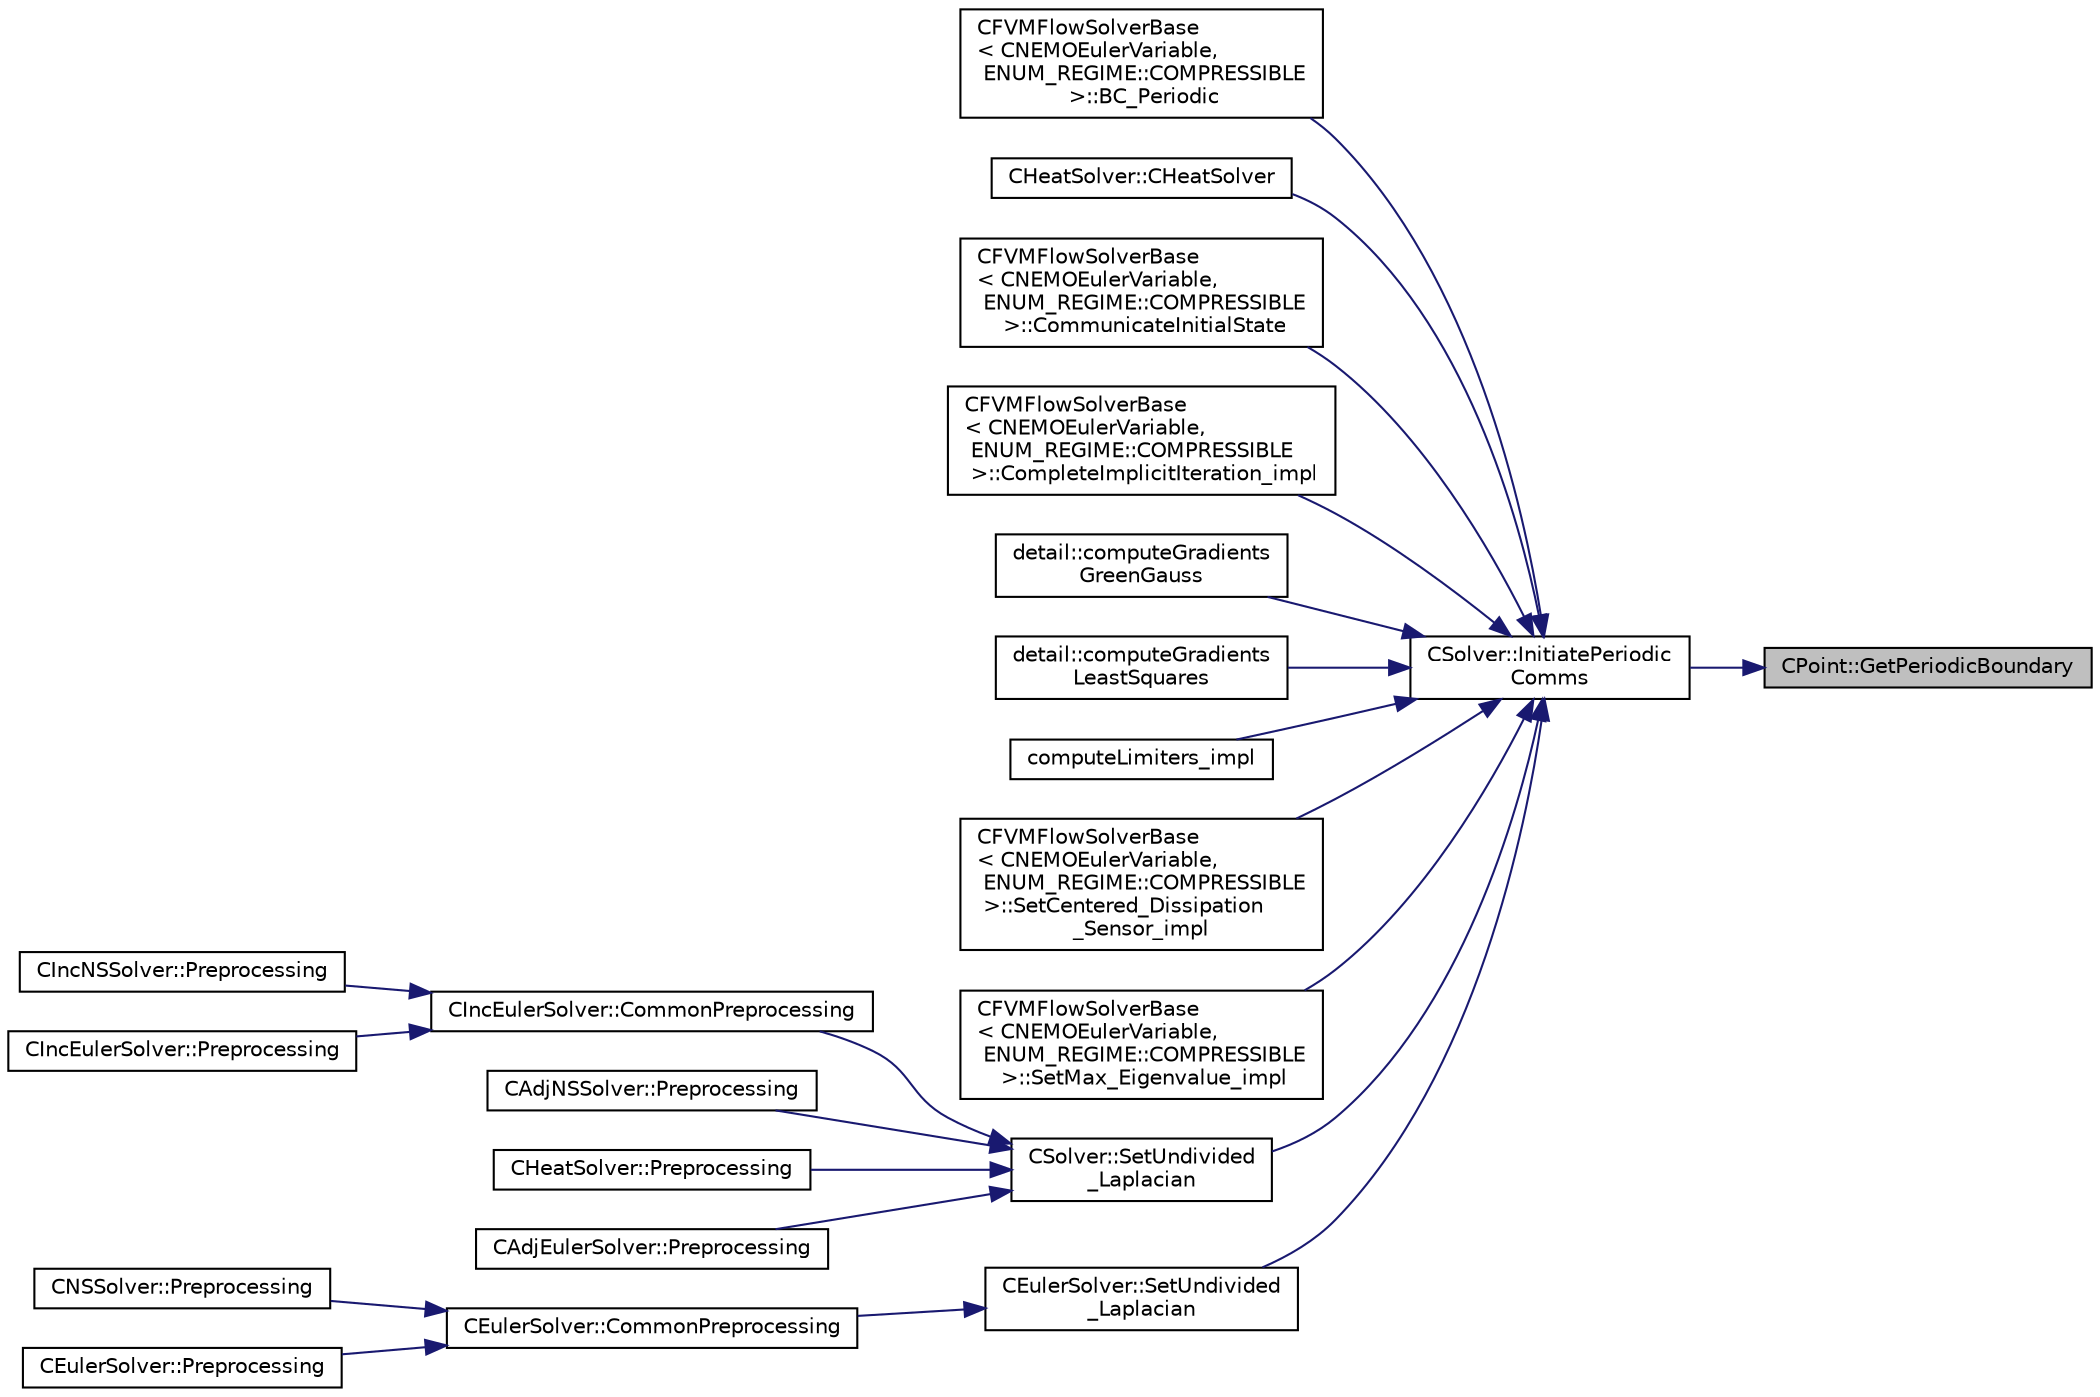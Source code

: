 digraph "CPoint::GetPeriodicBoundary"
{
 // LATEX_PDF_SIZE
  edge [fontname="Helvetica",fontsize="10",labelfontname="Helvetica",labelfontsize="10"];
  node [fontname="Helvetica",fontsize="10",shape=record];
  rankdir="RL";
  Node1 [label="CPoint::GetPeriodicBoundary",height=0.2,width=0.4,color="black", fillcolor="grey75", style="filled", fontcolor="black",tooltip="Provides information about if a point belongs to a periodic boundary (without MPI)."];
  Node1 -> Node2 [dir="back",color="midnightblue",fontsize="10",style="solid",fontname="Helvetica"];
  Node2 [label="CSolver::InitiatePeriodic\lComms",height=0.2,width=0.4,color="black", fillcolor="white", style="filled",URL="$classCSolver.html#a1a6e3eee698f471925178d422a0c3724",tooltip="Routine to load a solver quantity into the data structures for MPI periodic communication and to laun..."];
  Node2 -> Node3 [dir="back",color="midnightblue",fontsize="10",style="solid",fontname="Helvetica"];
  Node3 [label="CFVMFlowSolverBase\l\< CNEMOEulerVariable,\l ENUM_REGIME::COMPRESSIBLE\l \>::BC_Periodic",height=0.2,width=0.4,color="black", fillcolor="white", style="filled",URL="$classCFVMFlowSolverBase.html#a24ebe4d462bbef07ec992c8c4d3e3aa3",tooltip="Impose a periodic boundary condition by summing contributions from the complete control volume."];
  Node2 -> Node4 [dir="back",color="midnightblue",fontsize="10",style="solid",fontname="Helvetica"];
  Node4 [label="CHeatSolver::CHeatSolver",height=0.2,width=0.4,color="black", fillcolor="white", style="filled",URL="$classCHeatSolver.html#a89c9ece2b98a950e53f4ee9482968186",tooltip="Constructor of the class."];
  Node2 -> Node5 [dir="back",color="midnightblue",fontsize="10",style="solid",fontname="Helvetica"];
  Node5 [label="CFVMFlowSolverBase\l\< CNEMOEulerVariable,\l ENUM_REGIME::COMPRESSIBLE\l \>::CommunicateInitialState",height=0.2,width=0.4,color="black", fillcolor="white", style="filled",URL="$classCFVMFlowSolverBase.html#ae06b2ffc1a1010f31dcfea2c24dbf46a",tooltip="Communicate the initial solver state."];
  Node2 -> Node6 [dir="back",color="midnightblue",fontsize="10",style="solid",fontname="Helvetica"];
  Node6 [label="CFVMFlowSolverBase\l\< CNEMOEulerVariable,\l ENUM_REGIME::COMPRESSIBLE\l \>::CompleteImplicitIteration_impl",height=0.2,width=0.4,color="black", fillcolor="white", style="filled",URL="$classCFVMFlowSolverBase.html#a3eb0fbabf1ce42ccc0fe626473800e09",tooltip="Generic implementation to complete an implicit iteration, i.e. update the solution."];
  Node2 -> Node7 [dir="back",color="midnightblue",fontsize="10",style="solid",fontname="Helvetica"];
  Node7 [label="detail::computeGradients\lGreenGauss",height=0.2,width=0.4,color="black", fillcolor="white", style="filled",URL="$group__FvmAlgos.html#ga031dfb21c1777c986ae93d716ec4568b",tooltip="Compute the gradient of a field using the Green-Gauss theorem."];
  Node2 -> Node8 [dir="back",color="midnightblue",fontsize="10",style="solid",fontname="Helvetica"];
  Node8 [label="detail::computeGradients\lLeastSquares",height=0.2,width=0.4,color="black", fillcolor="white", style="filled",URL="$group__FvmAlgos.html#ga186a32bf8b211a50432fe55a6a608c21",tooltip="Compute the gradient of a field using inverse-distance-weighted or unweighted Least-Squares approxima..."];
  Node2 -> Node9 [dir="back",color="midnightblue",fontsize="10",style="solid",fontname="Helvetica"];
  Node9 [label="computeLimiters_impl",height=0.2,width=0.4,color="black", fillcolor="white", style="filled",URL="$group__FvmAlgos.html#ga4639562695f9dc19f098e6d00fcacde1",tooltip="Generic limiter computation for methods based on one limiter value per point (as opposed to one per e..."];
  Node2 -> Node10 [dir="back",color="midnightblue",fontsize="10",style="solid",fontname="Helvetica"];
  Node10 [label="CFVMFlowSolverBase\l\< CNEMOEulerVariable,\l ENUM_REGIME::COMPRESSIBLE\l \>::SetCentered_Dissipation\l_Sensor_impl",height=0.2,width=0.4,color="black", fillcolor="white", style="filled",URL="$classCFVMFlowSolverBase.html#afb9ed896e3882658d23042a5ee15c9d2",tooltip="Compute the dissipation sensor for centered schemes."];
  Node2 -> Node11 [dir="back",color="midnightblue",fontsize="10",style="solid",fontname="Helvetica"];
  Node11 [label="CFVMFlowSolverBase\l\< CNEMOEulerVariable,\l ENUM_REGIME::COMPRESSIBLE\l \>::SetMax_Eigenvalue_impl",height=0.2,width=0.4,color="black", fillcolor="white", style="filled",URL="$classCFVMFlowSolverBase.html#adc3a96a8ca25902058864c18b533192d",tooltip="Compute the max eigenvalue, gemeric implementation."];
  Node2 -> Node12 [dir="back",color="midnightblue",fontsize="10",style="solid",fontname="Helvetica"];
  Node12 [label="CSolver::SetUndivided\l_Laplacian",height=0.2,width=0.4,color="black", fillcolor="white", style="filled",URL="$classCSolver.html#ae9fa6bf0e3ef0dff07dd85e0a87eef4d",tooltip="Compute the undivided laplacian for the solution variables."];
  Node12 -> Node13 [dir="back",color="midnightblue",fontsize="10",style="solid",fontname="Helvetica"];
  Node13 [label="CIncEulerSolver::CommonPreprocessing",height=0.2,width=0.4,color="black", fillcolor="white", style="filled",URL="$classCIncEulerSolver.html#ac50d02e914c4337e73d2c4878b12c59d",tooltip="Preprocessing actions common to the Euler and NS solvers."];
  Node13 -> Node14 [dir="back",color="midnightblue",fontsize="10",style="solid",fontname="Helvetica"];
  Node14 [label="CIncNSSolver::Preprocessing",height=0.2,width=0.4,color="black", fillcolor="white", style="filled",URL="$classCIncNSSolver.html#aaaff5cfe93aa72a689248c80b2ea9149",tooltip="Restart residual and compute gradients."];
  Node13 -> Node15 [dir="back",color="midnightblue",fontsize="10",style="solid",fontname="Helvetica"];
  Node15 [label="CIncEulerSolver::Preprocessing",height=0.2,width=0.4,color="black", fillcolor="white", style="filled",URL="$classCIncEulerSolver.html#aac33066eba6bdbe02693afb992e307d8",tooltip="Compute primitive variables and their gradients."];
  Node12 -> Node16 [dir="back",color="midnightblue",fontsize="10",style="solid",fontname="Helvetica"];
  Node16 [label="CAdjNSSolver::Preprocessing",height=0.2,width=0.4,color="black", fillcolor="white", style="filled",URL="$classCAdjNSSolver.html#a0669f6fb8ef7cd7800d151d4aff7d3f6",tooltip="Restart residual and compute gradients."];
  Node12 -> Node17 [dir="back",color="midnightblue",fontsize="10",style="solid",fontname="Helvetica"];
  Node17 [label="CHeatSolver::Preprocessing",height=0.2,width=0.4,color="black", fillcolor="white", style="filled",URL="$classCHeatSolver.html#a851f311d6da4056e4cb2ce3f26c95df0",tooltip="Restart residual and compute gradients."];
  Node12 -> Node18 [dir="back",color="midnightblue",fontsize="10",style="solid",fontname="Helvetica"];
  Node18 [label="CAdjEulerSolver::Preprocessing",height=0.2,width=0.4,color="black", fillcolor="white", style="filled",URL="$classCAdjEulerSolver.html#a64baf8c7af6006bdc4ad0919f7c2507a",tooltip="Initialize the residual vectors."];
  Node2 -> Node19 [dir="back",color="midnightblue",fontsize="10",style="solid",fontname="Helvetica"];
  Node19 [label="CEulerSolver::SetUndivided\l_Laplacian",height=0.2,width=0.4,color="black", fillcolor="white", style="filled",URL="$classCEulerSolver.html#a82314e58faf4d98a5f3733f43d64de92",tooltip="Compute the undivided laplacian for the solution."];
  Node19 -> Node20 [dir="back",color="midnightblue",fontsize="10",style="solid",fontname="Helvetica"];
  Node20 [label="CEulerSolver::CommonPreprocessing",height=0.2,width=0.4,color="black", fillcolor="white", style="filled",URL="$classCEulerSolver.html#a0d6f93feba8d6aad18edf3594213042b",tooltip="Preprocessing actions common to the Euler and NS solvers."];
  Node20 -> Node21 [dir="back",color="midnightblue",fontsize="10",style="solid",fontname="Helvetica"];
  Node21 [label="CNSSolver::Preprocessing",height=0.2,width=0.4,color="black", fillcolor="white", style="filled",URL="$classCNSSolver.html#af83e7cb773797239cdc98fc4d202d32f",tooltip="Restart residual and compute gradients."];
  Node20 -> Node22 [dir="back",color="midnightblue",fontsize="10",style="solid",fontname="Helvetica"];
  Node22 [label="CEulerSolver::Preprocessing",height=0.2,width=0.4,color="black", fillcolor="white", style="filled",URL="$classCEulerSolver.html#ab08b6aa95648e7ab973f9f247fe54b31",tooltip="Compute primitive variables and their gradients."];
}
